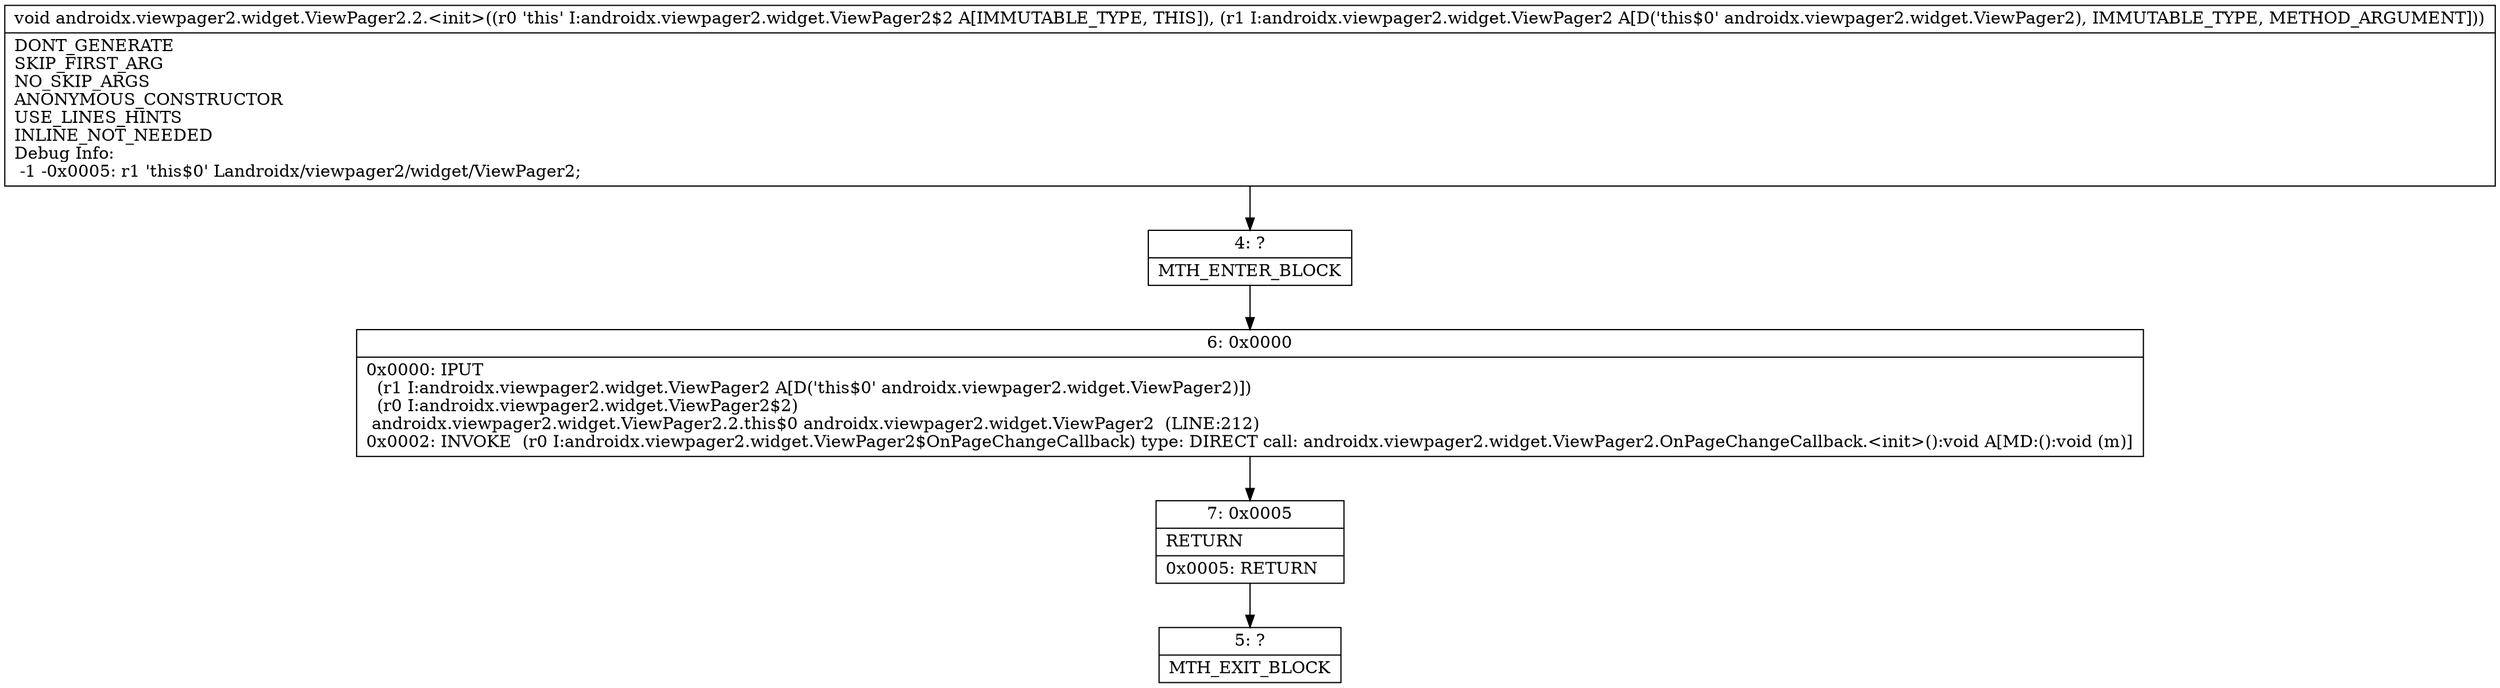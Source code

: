 digraph "CFG forandroidx.viewpager2.widget.ViewPager2.2.\<init\>(Landroidx\/viewpager2\/widget\/ViewPager2;)V" {
Node_4 [shape=record,label="{4\:\ ?|MTH_ENTER_BLOCK\l}"];
Node_6 [shape=record,label="{6\:\ 0x0000|0x0000: IPUT  \l  (r1 I:androidx.viewpager2.widget.ViewPager2 A[D('this$0' androidx.viewpager2.widget.ViewPager2)])\l  (r0 I:androidx.viewpager2.widget.ViewPager2$2)\l androidx.viewpager2.widget.ViewPager2.2.this$0 androidx.viewpager2.widget.ViewPager2  (LINE:212)\l0x0002: INVOKE  (r0 I:androidx.viewpager2.widget.ViewPager2$OnPageChangeCallback) type: DIRECT call: androidx.viewpager2.widget.ViewPager2.OnPageChangeCallback.\<init\>():void A[MD:():void (m)]\l}"];
Node_7 [shape=record,label="{7\:\ 0x0005|RETURN\l|0x0005: RETURN   \l}"];
Node_5 [shape=record,label="{5\:\ ?|MTH_EXIT_BLOCK\l}"];
MethodNode[shape=record,label="{void androidx.viewpager2.widget.ViewPager2.2.\<init\>((r0 'this' I:androidx.viewpager2.widget.ViewPager2$2 A[IMMUTABLE_TYPE, THIS]), (r1 I:androidx.viewpager2.widget.ViewPager2 A[D('this$0' androidx.viewpager2.widget.ViewPager2), IMMUTABLE_TYPE, METHOD_ARGUMENT]))  | DONT_GENERATE\lSKIP_FIRST_ARG\lNO_SKIP_ARGS\lANONYMOUS_CONSTRUCTOR\lUSE_LINES_HINTS\lINLINE_NOT_NEEDED\lDebug Info:\l  \-1 \-0x0005: r1 'this$0' Landroidx\/viewpager2\/widget\/ViewPager2;\l}"];
MethodNode -> Node_4;Node_4 -> Node_6;
Node_6 -> Node_7;
Node_7 -> Node_5;
}

